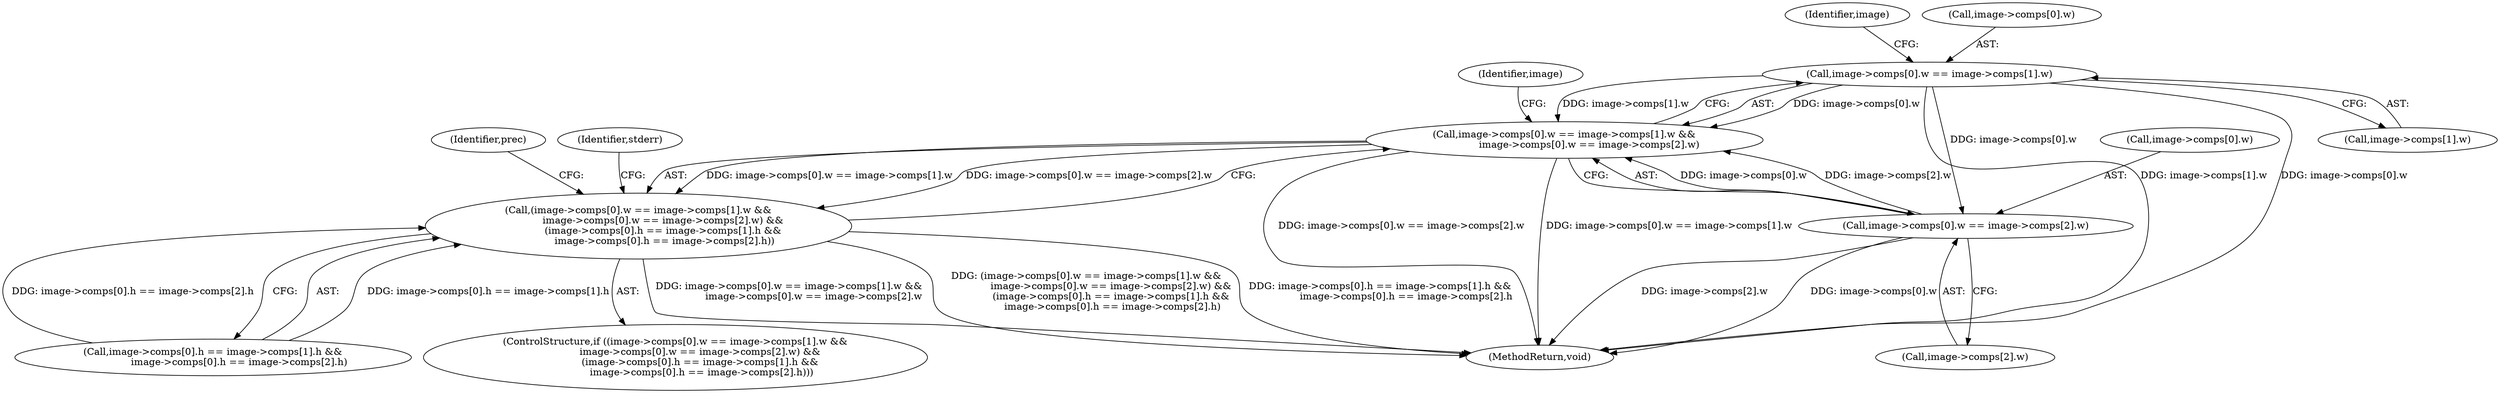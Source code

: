 digraph "0_openjpeg_2e5ab1d9987831c981ff05862e8ccf1381ed58ea@pointer" {
"1000516" [label="(Call,image->comps[0].w == image->comps[1].w)"];
"1000515" [label="(Call,image->comps[0].w == image->comps[1].w &&\n                image->comps[0].w == image->comps[2].w)"];
"1000514" [label="(Call,(image->comps[0].w == image->comps[1].w &&\n                image->comps[0].w == image->comps[2].w) &&\n                (image->comps[0].h == image->comps[1].h &&\n                 image->comps[0].h == image->comps[2].h))"];
"1000531" [label="(Call,image->comps[0].w == image->comps[2].w)"];
"1000515" [label="(Call,image->comps[0].w == image->comps[1].w &&\n                image->comps[0].w == image->comps[2].w)"];
"1000514" [label="(Call,(image->comps[0].w == image->comps[1].w &&\n                image->comps[0].w == image->comps[2].w) &&\n                (image->comps[0].h == image->comps[1].h &&\n                 image->comps[0].h == image->comps[2].h))"];
"1000546" [label="(Call,image->comps[0].h == image->comps[1].h &&\n                 image->comps[0].h == image->comps[2].h)"];
"1000535" [label="(Identifier,image)"];
"1000551" [label="(Identifier,image)"];
"1000539" [label="(Call,image->comps[2].w)"];
"1000580" [label="(Identifier,prec)"];
"1000524" [label="(Call,image->comps[1].w)"];
"1001560" [label="(MethodReturn,void)"];
"1000964" [label="(Identifier,stderr)"];
"1000532" [label="(Call,image->comps[0].w)"];
"1000516" [label="(Call,image->comps[0].w == image->comps[1].w)"];
"1000513" [label="(ControlStructure,if ((image->comps[0].w == image->comps[1].w &&\n                image->comps[0].w == image->comps[2].w) &&\n                (image->comps[0].h == image->comps[1].h &&\n                 image->comps[0].h == image->comps[2].h)))"];
"1000517" [label="(Call,image->comps[0].w)"];
"1000531" [label="(Call,image->comps[0].w == image->comps[2].w)"];
"1000516" -> "1000515"  [label="AST: "];
"1000516" -> "1000524"  [label="CFG: "];
"1000517" -> "1000516"  [label="AST: "];
"1000524" -> "1000516"  [label="AST: "];
"1000535" -> "1000516"  [label="CFG: "];
"1000515" -> "1000516"  [label="CFG: "];
"1000516" -> "1001560"  [label="DDG: image->comps[1].w"];
"1000516" -> "1001560"  [label="DDG: image->comps[0].w"];
"1000516" -> "1000515"  [label="DDG: image->comps[0].w"];
"1000516" -> "1000515"  [label="DDG: image->comps[1].w"];
"1000516" -> "1000531"  [label="DDG: image->comps[0].w"];
"1000515" -> "1000514"  [label="AST: "];
"1000515" -> "1000531"  [label="CFG: "];
"1000531" -> "1000515"  [label="AST: "];
"1000551" -> "1000515"  [label="CFG: "];
"1000514" -> "1000515"  [label="CFG: "];
"1000515" -> "1001560"  [label="DDG: image->comps[0].w == image->comps[2].w"];
"1000515" -> "1001560"  [label="DDG: image->comps[0].w == image->comps[1].w"];
"1000515" -> "1000514"  [label="DDG: image->comps[0].w == image->comps[1].w"];
"1000515" -> "1000514"  [label="DDG: image->comps[0].w == image->comps[2].w"];
"1000531" -> "1000515"  [label="DDG: image->comps[0].w"];
"1000531" -> "1000515"  [label="DDG: image->comps[2].w"];
"1000514" -> "1000513"  [label="AST: "];
"1000514" -> "1000546"  [label="CFG: "];
"1000546" -> "1000514"  [label="AST: "];
"1000580" -> "1000514"  [label="CFG: "];
"1000964" -> "1000514"  [label="CFG: "];
"1000514" -> "1001560"  [label="DDG: (image->comps[0].w == image->comps[1].w &&\n                image->comps[0].w == image->comps[2].w) &&\n                (image->comps[0].h == image->comps[1].h &&\n                 image->comps[0].h == image->comps[2].h)"];
"1000514" -> "1001560"  [label="DDG: image->comps[0].h == image->comps[1].h &&\n                 image->comps[0].h == image->comps[2].h"];
"1000514" -> "1001560"  [label="DDG: image->comps[0].w == image->comps[1].w &&\n                image->comps[0].w == image->comps[2].w"];
"1000546" -> "1000514"  [label="DDG: image->comps[0].h == image->comps[1].h"];
"1000546" -> "1000514"  [label="DDG: image->comps[0].h == image->comps[2].h"];
"1000531" -> "1000539"  [label="CFG: "];
"1000532" -> "1000531"  [label="AST: "];
"1000539" -> "1000531"  [label="AST: "];
"1000531" -> "1001560"  [label="DDG: image->comps[2].w"];
"1000531" -> "1001560"  [label="DDG: image->comps[0].w"];
}

